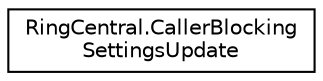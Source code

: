 digraph "Graphical Class Hierarchy"
{
 // LATEX_PDF_SIZE
  edge [fontname="Helvetica",fontsize="10",labelfontname="Helvetica",labelfontsize="10"];
  node [fontname="Helvetica",fontsize="10",shape=record];
  rankdir="LR";
  Node0 [label="RingCentral.CallerBlocking\lSettingsUpdate",height=0.2,width=0.4,color="black", fillcolor="white", style="filled",URL="$classRingCentral_1_1CallerBlockingSettingsUpdate.html",tooltip="Returns the lists of blocked and allowed phone numbers"];
}
